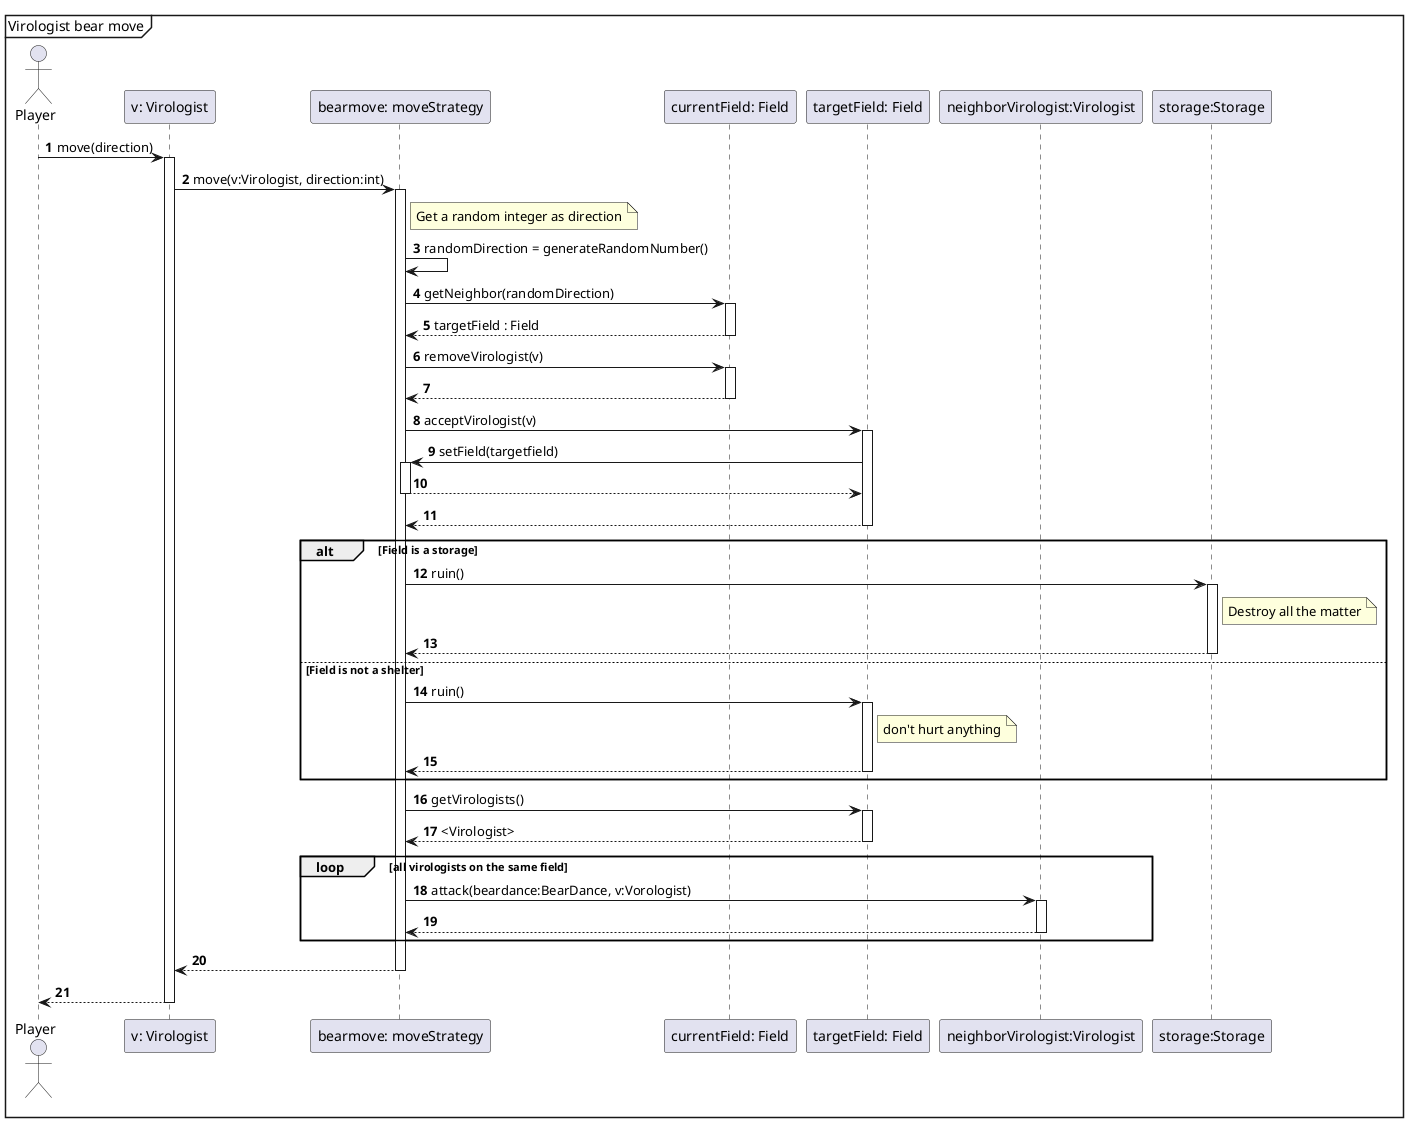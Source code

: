 @startuml
'https://plantuml.com/sequence-diagram

autonumber

mainframe Virologist bear move

actor Player
participant "v: Virologist" as Virologist
participant "bearmove: moveStrategy" as moveStrategy
participant "currentField: Field" as currentField
participant "targetField: Field" as targetField
participant "neighborVirologist:Virologist" as neighborVirologist
participant "storage:Storage" as storage



Player -> Virologist: move(direction)
Activate Virologist

Virologist->moveStrategy++:move(v:Virologist, direction:int)

note right of moveStrategy
Get a random integer as direction
end note
moveStrategy -> moveStrategy: randomDirection = generateRandomNumber()

moveStrategy-> currentField: getNeighbor(randomDirection)
Activate currentField
currentField --> moveStrategy: targetField : Field
Deactivate currentField

moveStrategy -> currentField: removeVirologist(v)
Activate currentField
currentField --> moveStrategy:
Deactivate currentField

moveStrategy -> targetField: acceptVirologist(v)
Activate targetField
targetField->moveStrategy++: setField(targetfield)
moveStrategy-->targetField--
targetField --> moveStrategy--

alt Field is a storage
moveStrategy->storage++:ruin()
note right of storage
Destroy all the matter
end note
storage-->moveStrategy--
else Field is not a shelter
moveStrategy->targetField++:ruin()
note right of targetField
don't hurt anything
end note
targetField-->moveStrategy--
end alt


moveStrategy->targetField++:getVirologists()
targetField-->moveStrategy--:<Virologist>
loop all virologists on the same field
        moveStrategy->neighborVirologist++:attack(beardance:BearDance, v:Vorologist)
        neighborVirologist-->moveStrategy--
end

Deactivate targetField


moveStrategy-->Virologist--
Virologist --> Player:
Deactivate Virologist
@enduml